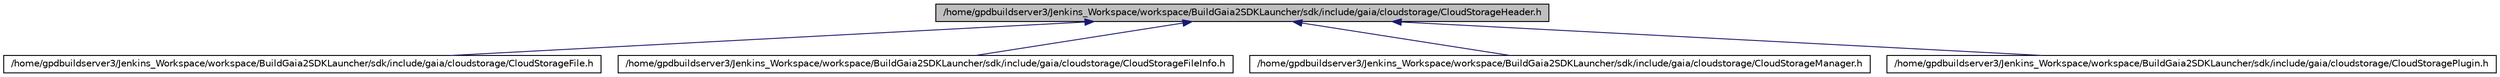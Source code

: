 digraph G
{
  edge [fontname="Helvetica",fontsize="10",labelfontname="Helvetica",labelfontsize="10"];
  node [fontname="Helvetica",fontsize="10",shape=record];
  Node1 [label="/home/gpdbuildserver3/Jenkins_Workspace/workspace/BuildGaia2SDKLauncher/sdk/include/gaia/cloudstorage/CloudStorageHeader.h",height=0.2,width=0.4,color="black", fillcolor="grey75", style="filled" fontcolor="black"];
  Node1 -> Node2 [dir=back,color="midnightblue",fontsize="10",style="solid",fontname="Helvetica"];
  Node2 [label="/home/gpdbuildserver3/Jenkins_Workspace/workspace/BuildGaia2SDKLauncher/sdk/include/gaia/cloudstorage/CloudStorageFile.h",height=0.2,width=0.4,color="black", fillcolor="white", style="filled",URL="$d5/d41/_cloud_storage_file_8h.html"];
  Node1 -> Node3 [dir=back,color="midnightblue",fontsize="10",style="solid",fontname="Helvetica"];
  Node3 [label="/home/gpdbuildserver3/Jenkins_Workspace/workspace/BuildGaia2SDKLauncher/sdk/include/gaia/cloudstorage/CloudStorageFileInfo.h",height=0.2,width=0.4,color="black", fillcolor="white", style="filled",URL="$d4/d15/_cloud_storage_file_info_8h.html"];
  Node1 -> Node4 [dir=back,color="midnightblue",fontsize="10",style="solid",fontname="Helvetica"];
  Node4 [label="/home/gpdbuildserver3/Jenkins_Workspace/workspace/BuildGaia2SDKLauncher/sdk/include/gaia/cloudstorage/CloudStorageManager.h",height=0.2,width=0.4,color="black", fillcolor="white", style="filled",URL="$d6/d2c/_cloud_storage_manager_8h.html"];
  Node1 -> Node5 [dir=back,color="midnightblue",fontsize="10",style="solid",fontname="Helvetica"];
  Node5 [label="/home/gpdbuildserver3/Jenkins_Workspace/workspace/BuildGaia2SDKLauncher/sdk/include/gaia/cloudstorage/CloudStoragePlugin.h",height=0.2,width=0.4,color="black", fillcolor="white", style="filled",URL="$d6/de3/_cloud_storage_plugin_8h.html"];
}
